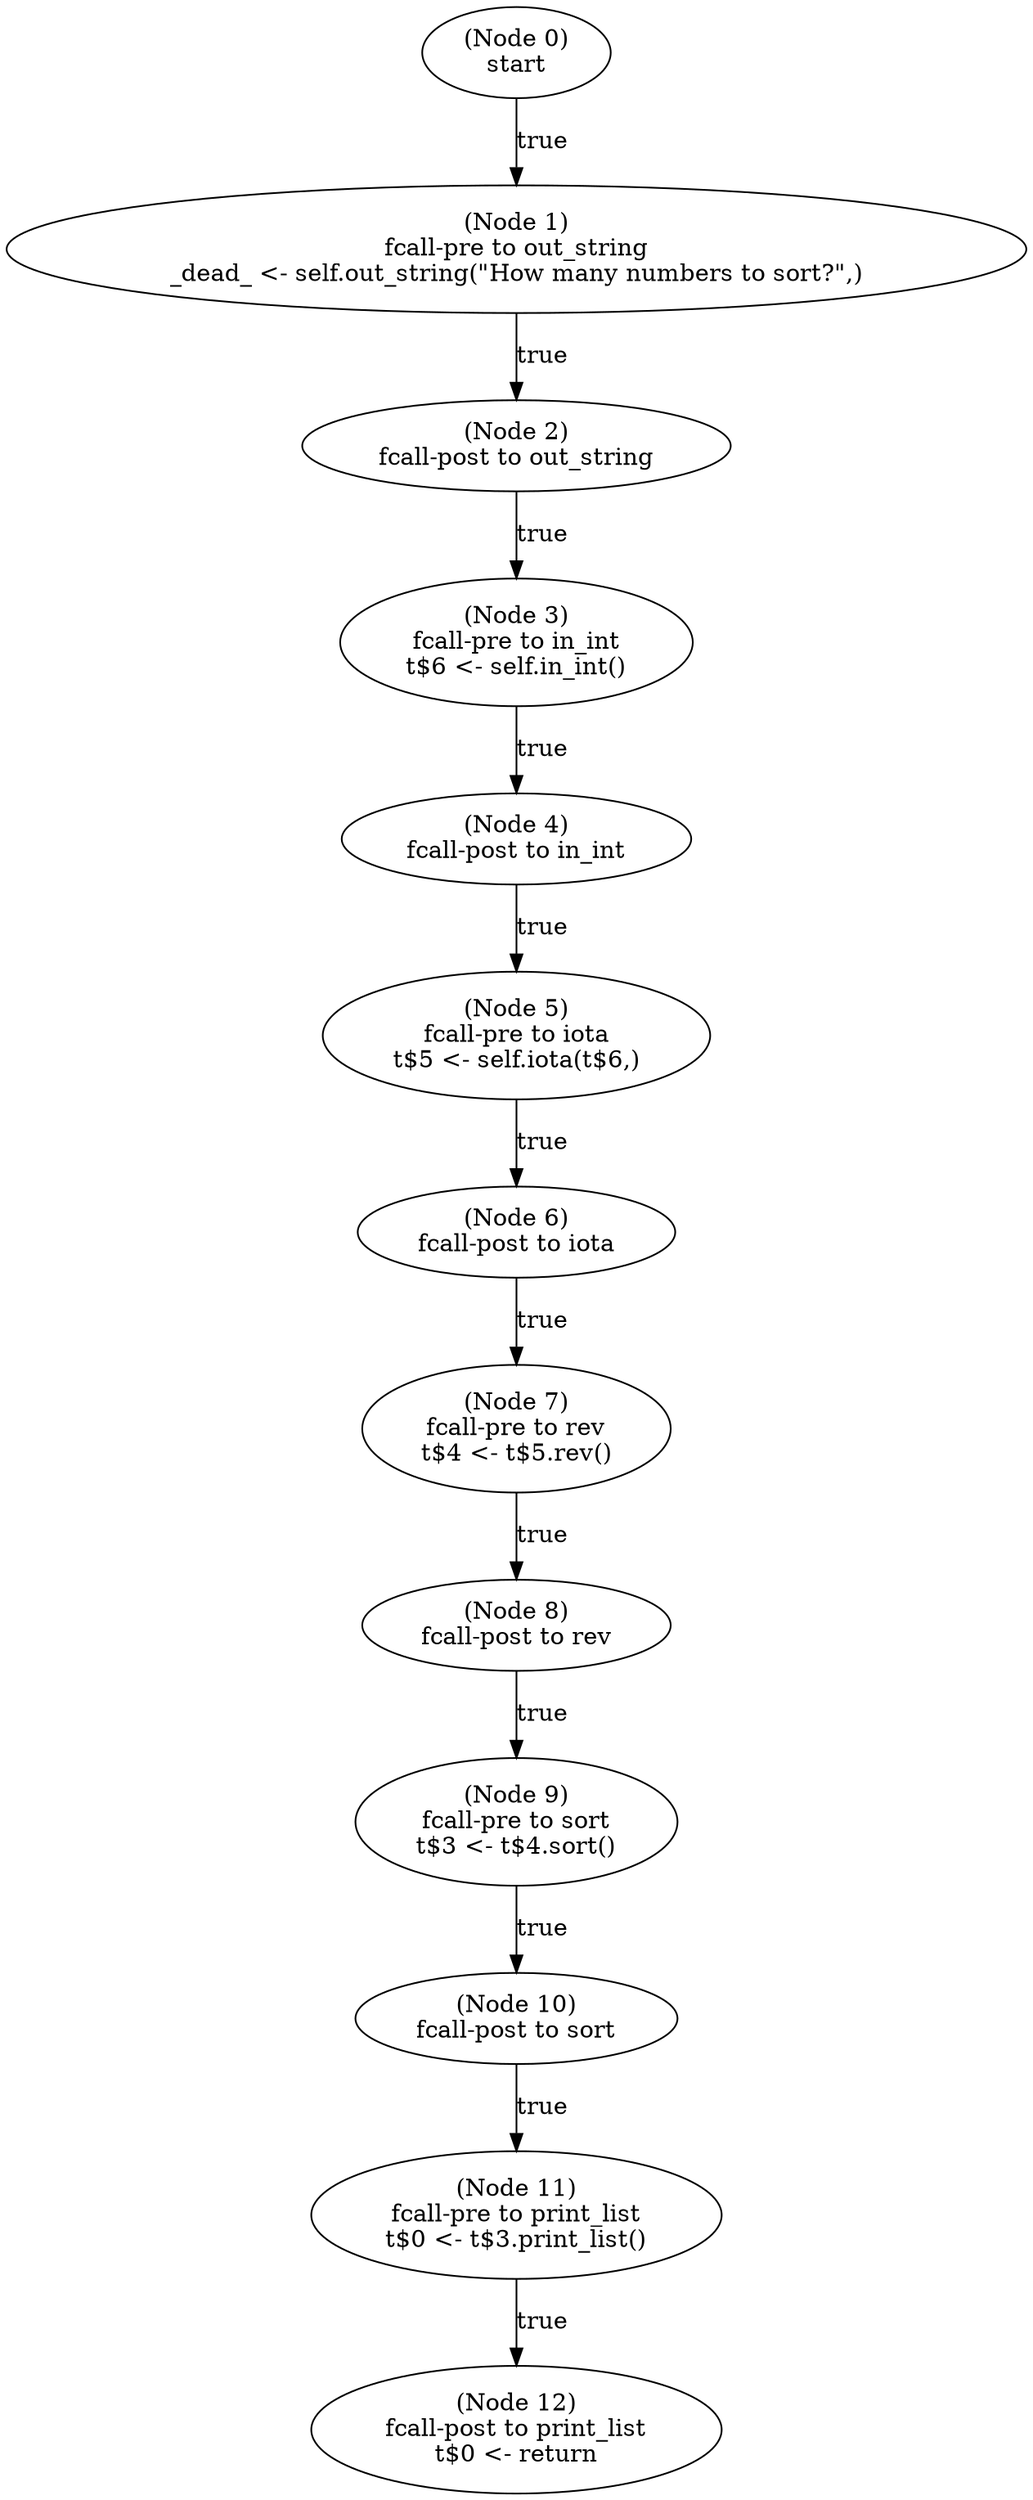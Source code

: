 digraph main_post {
  n0 [label="(Node 0)\nstart\n"];
 n0 -> n1 [label="true"];
  n1 [label="(Node 1)\nfcall-pre to out_string\n_dead_ <- self.out_string(\"How many numbers to sort?\",)\n"];
 n1 -> n2 [label="true"];
  n2 [label="(Node 2)\nfcall-post to out_string\n"];
 n2 -> n3 [label="true"];
  n3 [label="(Node 3)\nfcall-pre to in_int\nt$6 <- self.in_int()\n"];
 n3 -> n4 [label="true"];
  n4 [label="(Node 4)\nfcall-post to in_int\n"];
 n4 -> n5 [label="true"];
  n5 [label="(Node 5)\nfcall-pre to iota\nt$5 <- self.iota(t$6,)\n"];
 n5 -> n6 [label="true"];
  n6 [label="(Node 6)\nfcall-post to iota\n"];
 n6 -> n7 [label="true"];
  n7 [label="(Node 7)\nfcall-pre to rev\nt$4 <- t$5.rev()\n"];
 n7 -> n8 [label="true"];
  n8 [label="(Node 8)\nfcall-post to rev\n"];
 n8 -> n9 [label="true"];
  n9 [label="(Node 9)\nfcall-pre to sort\nt$3 <- t$4.sort()\n"];
 n9 -> n10 [label="true"];
  n10 [label="(Node 10)\nfcall-post to sort\n"];
 n10 -> n11 [label="true"];
  n11 [label="(Node 11)\nfcall-pre to print_list\nt$0 <- t$3.print_list()\n"];
 n11 -> n12 [label="true"];
  n12 [label="(Node 12)\nfcall-post to print_list\nt$0 <- return\n"];
}
